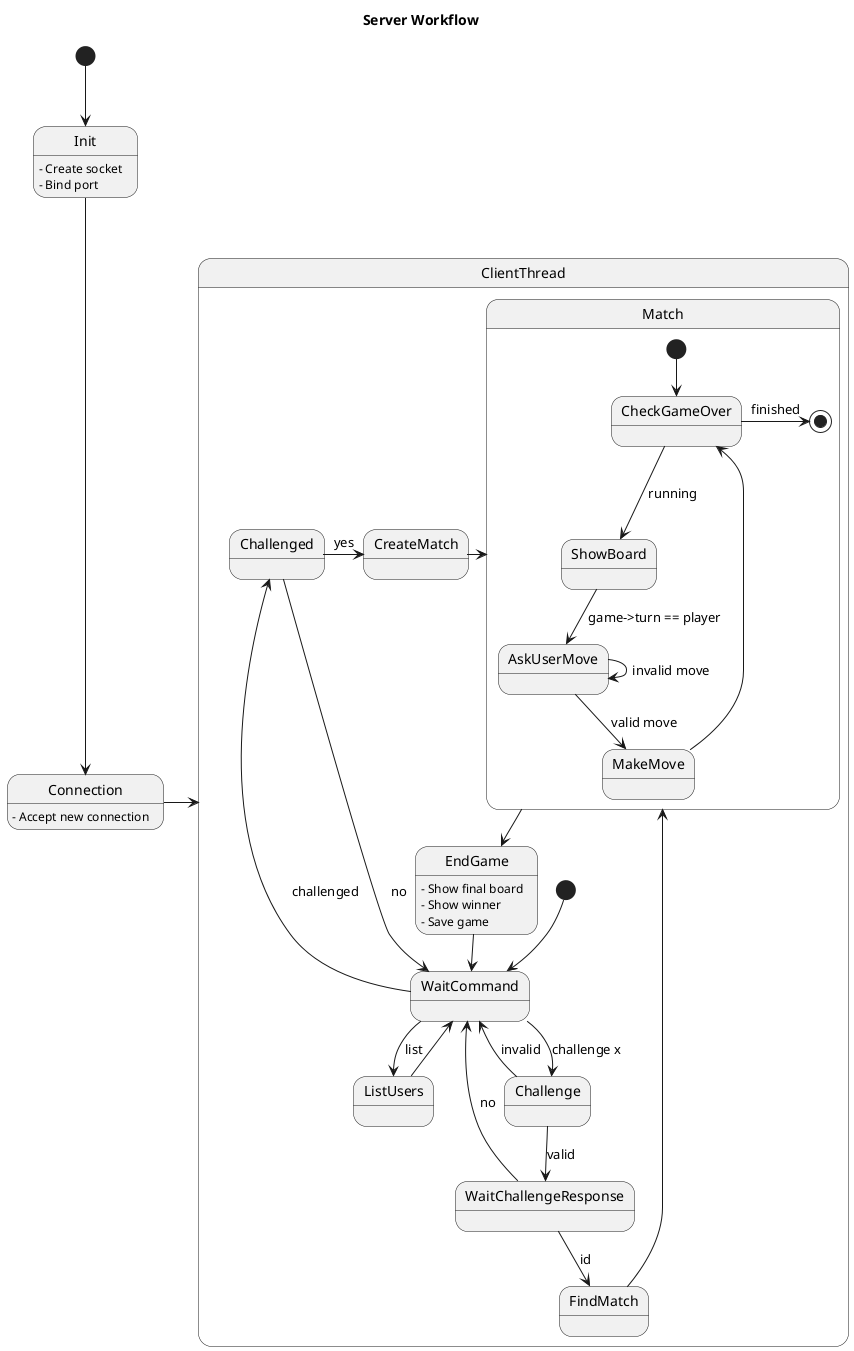 @startuml server_workflow
title Server Workflow
[*] --> Init
Init : - Create socket
Init : - Bind port
Init --> Connection
Connection : - Accept new connection
Connection -> ClientThread
state ClientThread {
  [*] --> WaitCommand
  WaitCommand --> Challenge : challenge x
  WaitCommand --> ListUsers : list
  ListUsers --> WaitCommand
  WaitCommand --> Challenged : challenged
  Challenged -> CreateMatch : yes
  CreateMatch -> Match
  Challenged --> WaitCommand : no
  Challenge --> WaitCommand : invalid
  Challenge --> WaitChallengeResponse : valid
  WaitChallengeResponse --> FindMatch : id
  FindMatch --> Match
  state Match {
    [*] --> CheckGameOver
    CheckGameOver -> [*] : finished
    CheckGameOver ---> ShowBoard : running
    ShowBoard --> AskUserMove : game->turn == player
    AskUserMove --> AskUserMove : invalid move
    AskUserMove --> MakeMove : valid move
    MakeMove --> CheckGameOver
  }
  Match --> EndGame
  EndGame : - Show final board
  EndGame : - Show winner
  EndGame : - Save game
  EndGame --> WaitCommand
  WaitChallengeResponse --> WaitCommand: no
}

@enduml